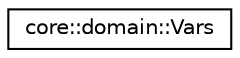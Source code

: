 digraph "Graphical Class Hierarchy"
{
 // LATEX_PDF_SIZE
  edge [fontname="Helvetica",fontsize="10",labelfontname="Helvetica",labelfontsize="10"];
  node [fontname="Helvetica",fontsize="10",shape=record];
  rankdir="LR";
  Node0 [label="core::domain::Vars",height=0.2,width=0.4,color="black", fillcolor="white", style="filled",URL="$structcore_1_1domain_1_1Vars.html",tooltip="The class representing variables assignment. Variables are meant as keys in variable mapping core::do..."];
}
